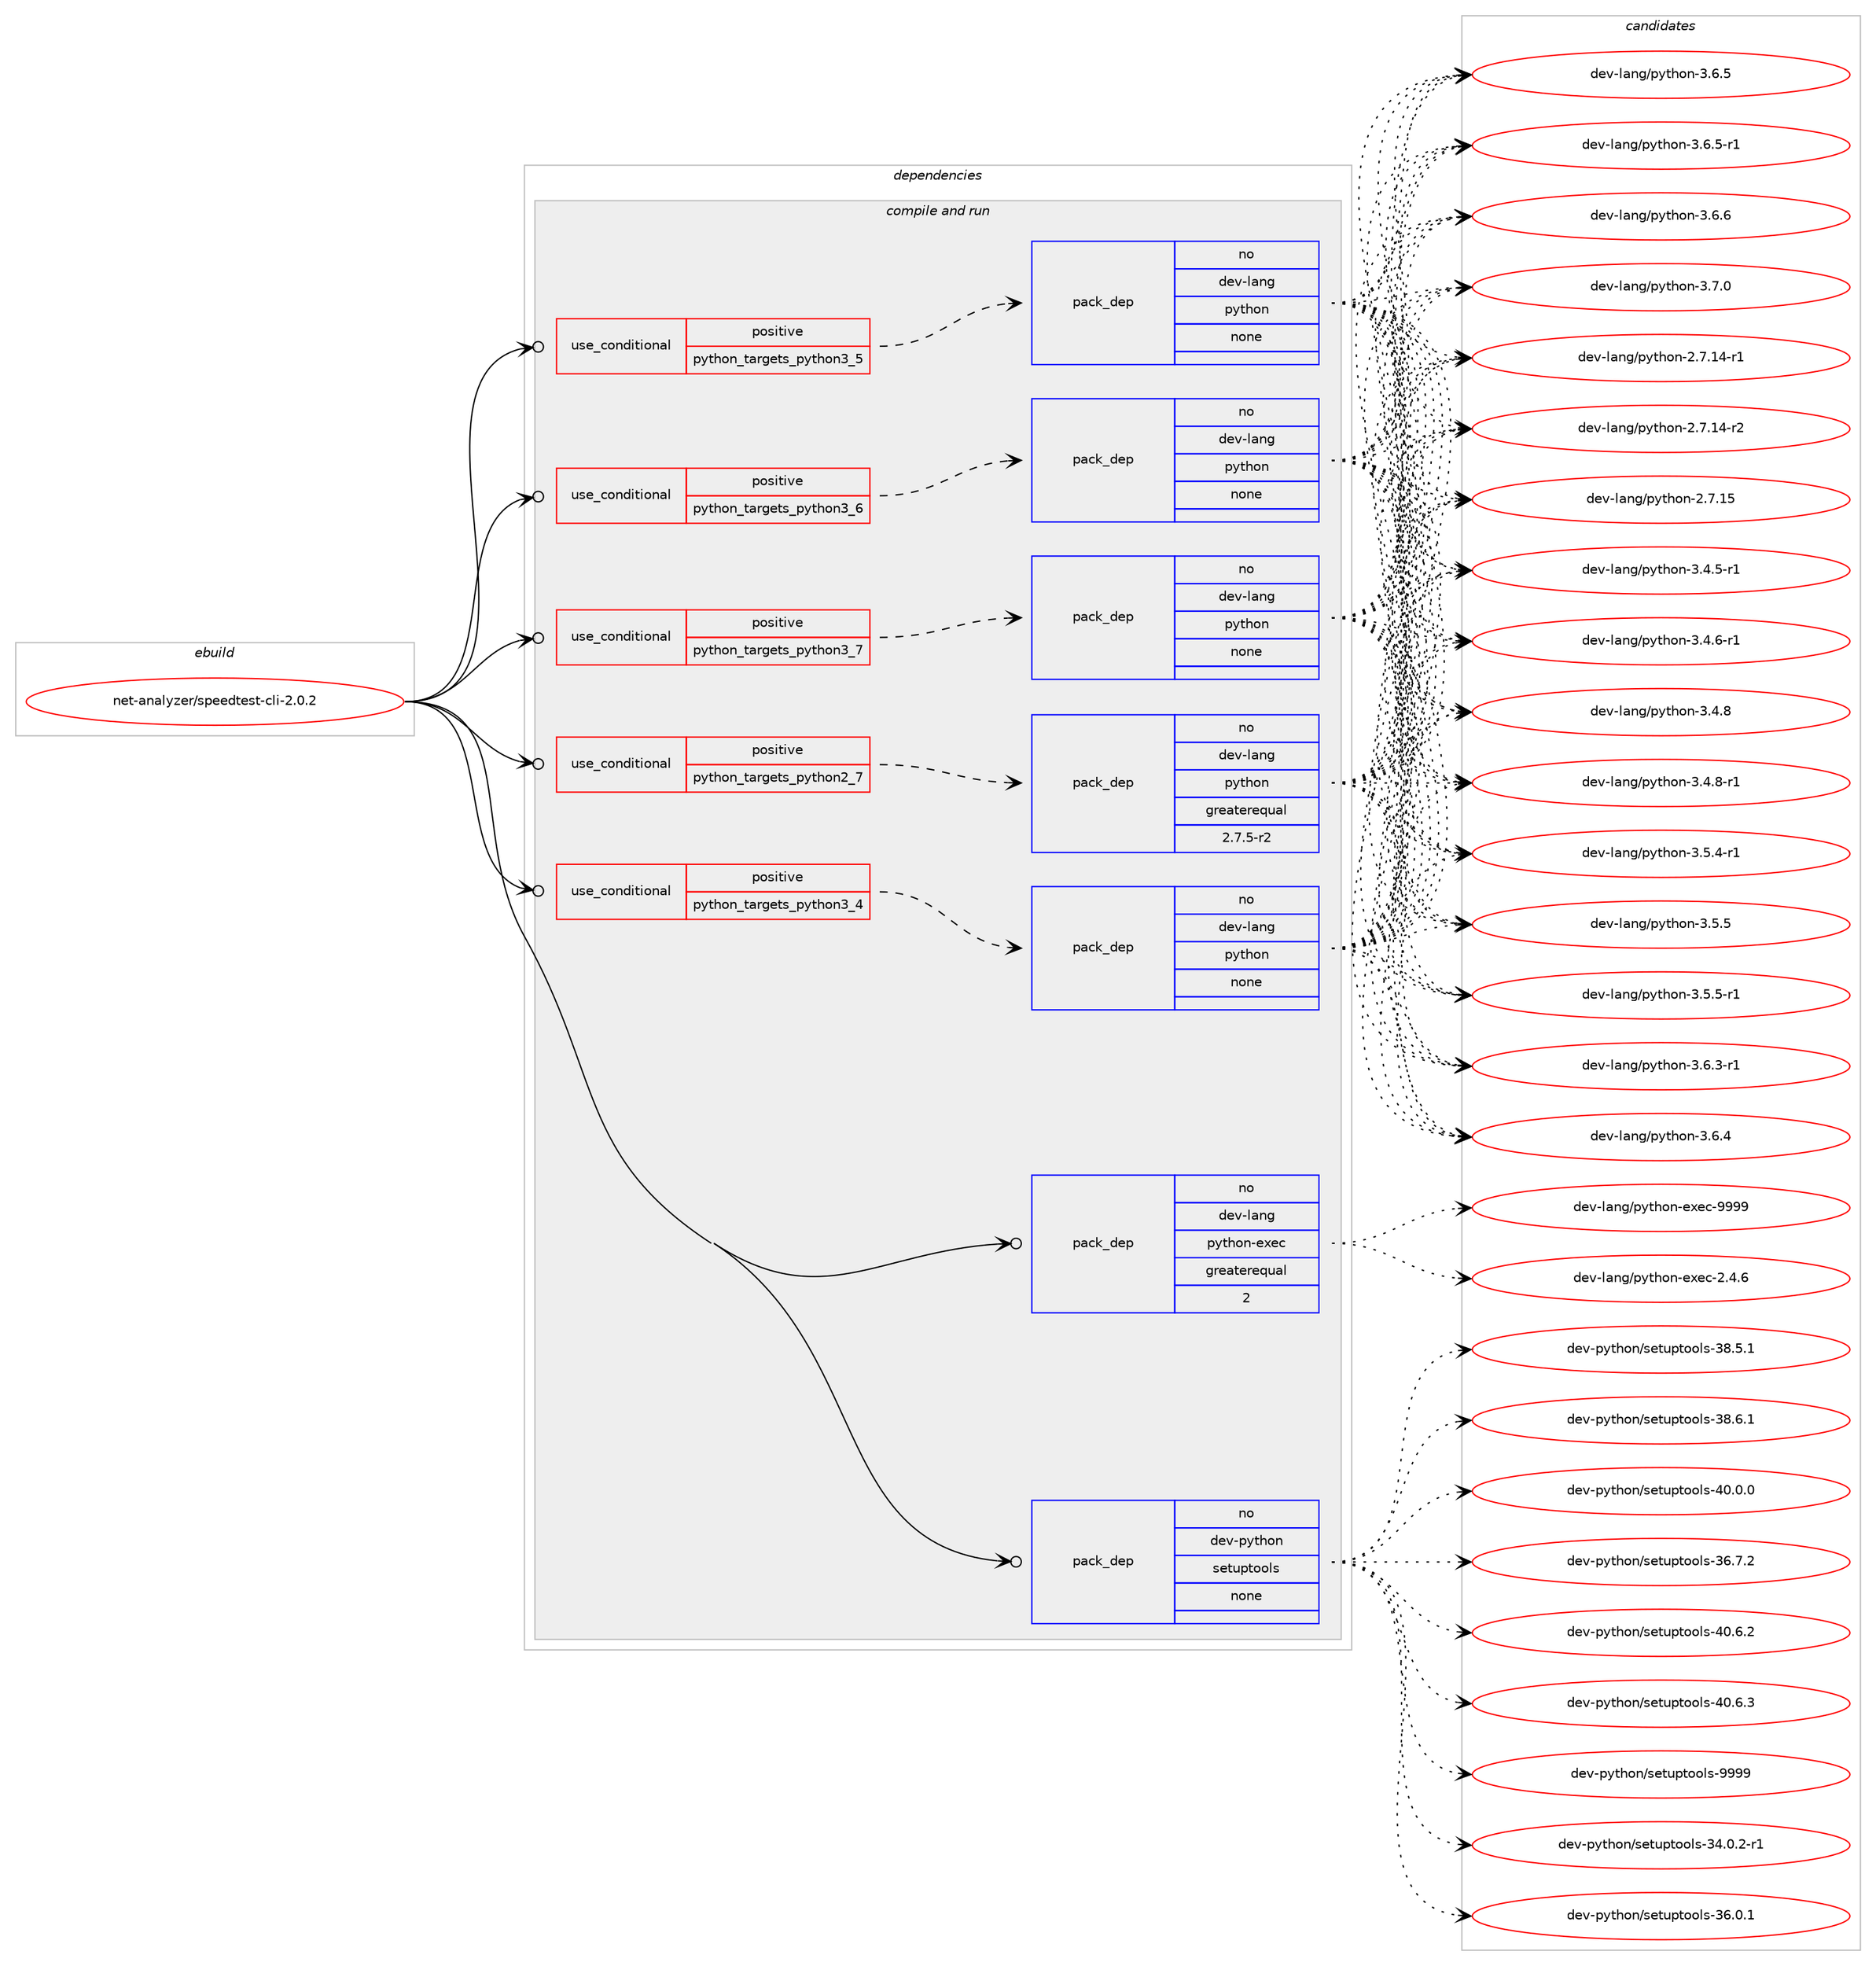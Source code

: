 digraph prolog {

# *************
# Graph options
# *************

newrank=true;
concentrate=true;
compound=true;
graph [rankdir=LR,fontname=Helvetica,fontsize=10,ranksep=1.5];#, ranksep=2.5, nodesep=0.2];
edge  [arrowhead=vee];
node  [fontname=Helvetica,fontsize=10];

# **********
# The ebuild
# **********

subgraph cluster_leftcol {
color=gray;
rank=same;
label=<<i>ebuild</i>>;
id [label="net-analyzer/speedtest-cli-2.0.2", color=red, width=4, href="../net-analyzer/speedtest-cli-2.0.2.svg"];
}

# ****************
# The dependencies
# ****************

subgraph cluster_midcol {
color=gray;
label=<<i>dependencies</i>>;
subgraph cluster_compile {
fillcolor="#eeeeee";
style=filled;
label=<<i>compile</i>>;
}
subgraph cluster_compileandrun {
fillcolor="#eeeeee";
style=filled;
label=<<i>compile and run</i>>;
subgraph cond364 {
dependency3012 [label=<<TABLE BORDER="0" CELLBORDER="1" CELLSPACING="0" CELLPADDING="4"><TR><TD ROWSPAN="3" CELLPADDING="10">use_conditional</TD></TR><TR><TD>positive</TD></TR><TR><TD>python_targets_python2_7</TD></TR></TABLE>>, shape=none, color=red];
subgraph pack2547 {
dependency3013 [label=<<TABLE BORDER="0" CELLBORDER="1" CELLSPACING="0" CELLPADDING="4" WIDTH="220"><TR><TD ROWSPAN="6" CELLPADDING="30">pack_dep</TD></TR><TR><TD WIDTH="110">no</TD></TR><TR><TD>dev-lang</TD></TR><TR><TD>python</TD></TR><TR><TD>greaterequal</TD></TR><TR><TD>2.7.5-r2</TD></TR></TABLE>>, shape=none, color=blue];
}
dependency3012:e -> dependency3013:w [weight=20,style="dashed",arrowhead="vee"];
}
id:e -> dependency3012:w [weight=20,style="solid",arrowhead="odotvee"];
subgraph cond365 {
dependency3014 [label=<<TABLE BORDER="0" CELLBORDER="1" CELLSPACING="0" CELLPADDING="4"><TR><TD ROWSPAN="3" CELLPADDING="10">use_conditional</TD></TR><TR><TD>positive</TD></TR><TR><TD>python_targets_python3_4</TD></TR></TABLE>>, shape=none, color=red];
subgraph pack2548 {
dependency3015 [label=<<TABLE BORDER="0" CELLBORDER="1" CELLSPACING="0" CELLPADDING="4" WIDTH="220"><TR><TD ROWSPAN="6" CELLPADDING="30">pack_dep</TD></TR><TR><TD WIDTH="110">no</TD></TR><TR><TD>dev-lang</TD></TR><TR><TD>python</TD></TR><TR><TD>none</TD></TR><TR><TD></TD></TR></TABLE>>, shape=none, color=blue];
}
dependency3014:e -> dependency3015:w [weight=20,style="dashed",arrowhead="vee"];
}
id:e -> dependency3014:w [weight=20,style="solid",arrowhead="odotvee"];
subgraph cond366 {
dependency3016 [label=<<TABLE BORDER="0" CELLBORDER="1" CELLSPACING="0" CELLPADDING="4"><TR><TD ROWSPAN="3" CELLPADDING="10">use_conditional</TD></TR><TR><TD>positive</TD></TR><TR><TD>python_targets_python3_5</TD></TR></TABLE>>, shape=none, color=red];
subgraph pack2549 {
dependency3017 [label=<<TABLE BORDER="0" CELLBORDER="1" CELLSPACING="0" CELLPADDING="4" WIDTH="220"><TR><TD ROWSPAN="6" CELLPADDING="30">pack_dep</TD></TR><TR><TD WIDTH="110">no</TD></TR><TR><TD>dev-lang</TD></TR><TR><TD>python</TD></TR><TR><TD>none</TD></TR><TR><TD></TD></TR></TABLE>>, shape=none, color=blue];
}
dependency3016:e -> dependency3017:w [weight=20,style="dashed",arrowhead="vee"];
}
id:e -> dependency3016:w [weight=20,style="solid",arrowhead="odotvee"];
subgraph cond367 {
dependency3018 [label=<<TABLE BORDER="0" CELLBORDER="1" CELLSPACING="0" CELLPADDING="4"><TR><TD ROWSPAN="3" CELLPADDING="10">use_conditional</TD></TR><TR><TD>positive</TD></TR><TR><TD>python_targets_python3_6</TD></TR></TABLE>>, shape=none, color=red];
subgraph pack2550 {
dependency3019 [label=<<TABLE BORDER="0" CELLBORDER="1" CELLSPACING="0" CELLPADDING="4" WIDTH="220"><TR><TD ROWSPAN="6" CELLPADDING="30">pack_dep</TD></TR><TR><TD WIDTH="110">no</TD></TR><TR><TD>dev-lang</TD></TR><TR><TD>python</TD></TR><TR><TD>none</TD></TR><TR><TD></TD></TR></TABLE>>, shape=none, color=blue];
}
dependency3018:e -> dependency3019:w [weight=20,style="dashed",arrowhead="vee"];
}
id:e -> dependency3018:w [weight=20,style="solid",arrowhead="odotvee"];
subgraph cond368 {
dependency3020 [label=<<TABLE BORDER="0" CELLBORDER="1" CELLSPACING="0" CELLPADDING="4"><TR><TD ROWSPAN="3" CELLPADDING="10">use_conditional</TD></TR><TR><TD>positive</TD></TR><TR><TD>python_targets_python3_7</TD></TR></TABLE>>, shape=none, color=red];
subgraph pack2551 {
dependency3021 [label=<<TABLE BORDER="0" CELLBORDER="1" CELLSPACING="0" CELLPADDING="4" WIDTH="220"><TR><TD ROWSPAN="6" CELLPADDING="30">pack_dep</TD></TR><TR><TD WIDTH="110">no</TD></TR><TR><TD>dev-lang</TD></TR><TR><TD>python</TD></TR><TR><TD>none</TD></TR><TR><TD></TD></TR></TABLE>>, shape=none, color=blue];
}
dependency3020:e -> dependency3021:w [weight=20,style="dashed",arrowhead="vee"];
}
id:e -> dependency3020:w [weight=20,style="solid",arrowhead="odotvee"];
subgraph pack2552 {
dependency3022 [label=<<TABLE BORDER="0" CELLBORDER="1" CELLSPACING="0" CELLPADDING="4" WIDTH="220"><TR><TD ROWSPAN="6" CELLPADDING="30">pack_dep</TD></TR><TR><TD WIDTH="110">no</TD></TR><TR><TD>dev-lang</TD></TR><TR><TD>python-exec</TD></TR><TR><TD>greaterequal</TD></TR><TR><TD>2</TD></TR></TABLE>>, shape=none, color=blue];
}
id:e -> dependency3022:w [weight=20,style="solid",arrowhead="odotvee"];
subgraph pack2553 {
dependency3023 [label=<<TABLE BORDER="0" CELLBORDER="1" CELLSPACING="0" CELLPADDING="4" WIDTH="220"><TR><TD ROWSPAN="6" CELLPADDING="30">pack_dep</TD></TR><TR><TD WIDTH="110">no</TD></TR><TR><TD>dev-python</TD></TR><TR><TD>setuptools</TD></TR><TR><TD>none</TD></TR><TR><TD></TD></TR></TABLE>>, shape=none, color=blue];
}
id:e -> dependency3023:w [weight=20,style="solid",arrowhead="odotvee"];
}
subgraph cluster_run {
fillcolor="#eeeeee";
style=filled;
label=<<i>run</i>>;
}
}

# **************
# The candidates
# **************

subgraph cluster_choices {
rank=same;
color=gray;
label=<<i>candidates</i>>;

subgraph choice2547 {
color=black;
nodesep=1;
choice100101118451089711010347112121116104111110455046554649524511449 [label="dev-lang/python-2.7.14-r1", color=red, width=4,href="../dev-lang/python-2.7.14-r1.svg"];
choice100101118451089711010347112121116104111110455046554649524511450 [label="dev-lang/python-2.7.14-r2", color=red, width=4,href="../dev-lang/python-2.7.14-r2.svg"];
choice10010111845108971101034711212111610411111045504655464953 [label="dev-lang/python-2.7.15", color=red, width=4,href="../dev-lang/python-2.7.15.svg"];
choice1001011184510897110103471121211161041111104551465246534511449 [label="dev-lang/python-3.4.5-r1", color=red, width=4,href="../dev-lang/python-3.4.5-r1.svg"];
choice1001011184510897110103471121211161041111104551465246544511449 [label="dev-lang/python-3.4.6-r1", color=red, width=4,href="../dev-lang/python-3.4.6-r1.svg"];
choice100101118451089711010347112121116104111110455146524656 [label="dev-lang/python-3.4.8", color=red, width=4,href="../dev-lang/python-3.4.8.svg"];
choice1001011184510897110103471121211161041111104551465246564511449 [label="dev-lang/python-3.4.8-r1", color=red, width=4,href="../dev-lang/python-3.4.8-r1.svg"];
choice1001011184510897110103471121211161041111104551465346524511449 [label="dev-lang/python-3.5.4-r1", color=red, width=4,href="../dev-lang/python-3.5.4-r1.svg"];
choice100101118451089711010347112121116104111110455146534653 [label="dev-lang/python-3.5.5", color=red, width=4,href="../dev-lang/python-3.5.5.svg"];
choice1001011184510897110103471121211161041111104551465346534511449 [label="dev-lang/python-3.5.5-r1", color=red, width=4,href="../dev-lang/python-3.5.5-r1.svg"];
choice1001011184510897110103471121211161041111104551465446514511449 [label="dev-lang/python-3.6.3-r1", color=red, width=4,href="../dev-lang/python-3.6.3-r1.svg"];
choice100101118451089711010347112121116104111110455146544652 [label="dev-lang/python-3.6.4", color=red, width=4,href="../dev-lang/python-3.6.4.svg"];
choice100101118451089711010347112121116104111110455146544653 [label="dev-lang/python-3.6.5", color=red, width=4,href="../dev-lang/python-3.6.5.svg"];
choice1001011184510897110103471121211161041111104551465446534511449 [label="dev-lang/python-3.6.5-r1", color=red, width=4,href="../dev-lang/python-3.6.5-r1.svg"];
choice100101118451089711010347112121116104111110455146544654 [label="dev-lang/python-3.6.6", color=red, width=4,href="../dev-lang/python-3.6.6.svg"];
choice100101118451089711010347112121116104111110455146554648 [label="dev-lang/python-3.7.0", color=red, width=4,href="../dev-lang/python-3.7.0.svg"];
dependency3013:e -> choice100101118451089711010347112121116104111110455046554649524511449:w [style=dotted,weight="100"];
dependency3013:e -> choice100101118451089711010347112121116104111110455046554649524511450:w [style=dotted,weight="100"];
dependency3013:e -> choice10010111845108971101034711212111610411111045504655464953:w [style=dotted,weight="100"];
dependency3013:e -> choice1001011184510897110103471121211161041111104551465246534511449:w [style=dotted,weight="100"];
dependency3013:e -> choice1001011184510897110103471121211161041111104551465246544511449:w [style=dotted,weight="100"];
dependency3013:e -> choice100101118451089711010347112121116104111110455146524656:w [style=dotted,weight="100"];
dependency3013:e -> choice1001011184510897110103471121211161041111104551465246564511449:w [style=dotted,weight="100"];
dependency3013:e -> choice1001011184510897110103471121211161041111104551465346524511449:w [style=dotted,weight="100"];
dependency3013:e -> choice100101118451089711010347112121116104111110455146534653:w [style=dotted,weight="100"];
dependency3013:e -> choice1001011184510897110103471121211161041111104551465346534511449:w [style=dotted,weight="100"];
dependency3013:e -> choice1001011184510897110103471121211161041111104551465446514511449:w [style=dotted,weight="100"];
dependency3013:e -> choice100101118451089711010347112121116104111110455146544652:w [style=dotted,weight="100"];
dependency3013:e -> choice100101118451089711010347112121116104111110455146544653:w [style=dotted,weight="100"];
dependency3013:e -> choice1001011184510897110103471121211161041111104551465446534511449:w [style=dotted,weight="100"];
dependency3013:e -> choice100101118451089711010347112121116104111110455146544654:w [style=dotted,weight="100"];
dependency3013:e -> choice100101118451089711010347112121116104111110455146554648:w [style=dotted,weight="100"];
}
subgraph choice2548 {
color=black;
nodesep=1;
choice100101118451089711010347112121116104111110455046554649524511449 [label="dev-lang/python-2.7.14-r1", color=red, width=4,href="../dev-lang/python-2.7.14-r1.svg"];
choice100101118451089711010347112121116104111110455046554649524511450 [label="dev-lang/python-2.7.14-r2", color=red, width=4,href="../dev-lang/python-2.7.14-r2.svg"];
choice10010111845108971101034711212111610411111045504655464953 [label="dev-lang/python-2.7.15", color=red, width=4,href="../dev-lang/python-2.7.15.svg"];
choice1001011184510897110103471121211161041111104551465246534511449 [label="dev-lang/python-3.4.5-r1", color=red, width=4,href="../dev-lang/python-3.4.5-r1.svg"];
choice1001011184510897110103471121211161041111104551465246544511449 [label="dev-lang/python-3.4.6-r1", color=red, width=4,href="../dev-lang/python-3.4.6-r1.svg"];
choice100101118451089711010347112121116104111110455146524656 [label="dev-lang/python-3.4.8", color=red, width=4,href="../dev-lang/python-3.4.8.svg"];
choice1001011184510897110103471121211161041111104551465246564511449 [label="dev-lang/python-3.4.8-r1", color=red, width=4,href="../dev-lang/python-3.4.8-r1.svg"];
choice1001011184510897110103471121211161041111104551465346524511449 [label="dev-lang/python-3.5.4-r1", color=red, width=4,href="../dev-lang/python-3.5.4-r1.svg"];
choice100101118451089711010347112121116104111110455146534653 [label="dev-lang/python-3.5.5", color=red, width=4,href="../dev-lang/python-3.5.5.svg"];
choice1001011184510897110103471121211161041111104551465346534511449 [label="dev-lang/python-3.5.5-r1", color=red, width=4,href="../dev-lang/python-3.5.5-r1.svg"];
choice1001011184510897110103471121211161041111104551465446514511449 [label="dev-lang/python-3.6.3-r1", color=red, width=4,href="../dev-lang/python-3.6.3-r1.svg"];
choice100101118451089711010347112121116104111110455146544652 [label="dev-lang/python-3.6.4", color=red, width=4,href="../dev-lang/python-3.6.4.svg"];
choice100101118451089711010347112121116104111110455146544653 [label="dev-lang/python-3.6.5", color=red, width=4,href="../dev-lang/python-3.6.5.svg"];
choice1001011184510897110103471121211161041111104551465446534511449 [label="dev-lang/python-3.6.5-r1", color=red, width=4,href="../dev-lang/python-3.6.5-r1.svg"];
choice100101118451089711010347112121116104111110455146544654 [label="dev-lang/python-3.6.6", color=red, width=4,href="../dev-lang/python-3.6.6.svg"];
choice100101118451089711010347112121116104111110455146554648 [label="dev-lang/python-3.7.0", color=red, width=4,href="../dev-lang/python-3.7.0.svg"];
dependency3015:e -> choice100101118451089711010347112121116104111110455046554649524511449:w [style=dotted,weight="100"];
dependency3015:e -> choice100101118451089711010347112121116104111110455046554649524511450:w [style=dotted,weight="100"];
dependency3015:e -> choice10010111845108971101034711212111610411111045504655464953:w [style=dotted,weight="100"];
dependency3015:e -> choice1001011184510897110103471121211161041111104551465246534511449:w [style=dotted,weight="100"];
dependency3015:e -> choice1001011184510897110103471121211161041111104551465246544511449:w [style=dotted,weight="100"];
dependency3015:e -> choice100101118451089711010347112121116104111110455146524656:w [style=dotted,weight="100"];
dependency3015:e -> choice1001011184510897110103471121211161041111104551465246564511449:w [style=dotted,weight="100"];
dependency3015:e -> choice1001011184510897110103471121211161041111104551465346524511449:w [style=dotted,weight="100"];
dependency3015:e -> choice100101118451089711010347112121116104111110455146534653:w [style=dotted,weight="100"];
dependency3015:e -> choice1001011184510897110103471121211161041111104551465346534511449:w [style=dotted,weight="100"];
dependency3015:e -> choice1001011184510897110103471121211161041111104551465446514511449:w [style=dotted,weight="100"];
dependency3015:e -> choice100101118451089711010347112121116104111110455146544652:w [style=dotted,weight="100"];
dependency3015:e -> choice100101118451089711010347112121116104111110455146544653:w [style=dotted,weight="100"];
dependency3015:e -> choice1001011184510897110103471121211161041111104551465446534511449:w [style=dotted,weight="100"];
dependency3015:e -> choice100101118451089711010347112121116104111110455146544654:w [style=dotted,weight="100"];
dependency3015:e -> choice100101118451089711010347112121116104111110455146554648:w [style=dotted,weight="100"];
}
subgraph choice2549 {
color=black;
nodesep=1;
choice100101118451089711010347112121116104111110455046554649524511449 [label="dev-lang/python-2.7.14-r1", color=red, width=4,href="../dev-lang/python-2.7.14-r1.svg"];
choice100101118451089711010347112121116104111110455046554649524511450 [label="dev-lang/python-2.7.14-r2", color=red, width=4,href="../dev-lang/python-2.7.14-r2.svg"];
choice10010111845108971101034711212111610411111045504655464953 [label="dev-lang/python-2.7.15", color=red, width=4,href="../dev-lang/python-2.7.15.svg"];
choice1001011184510897110103471121211161041111104551465246534511449 [label="dev-lang/python-3.4.5-r1", color=red, width=4,href="../dev-lang/python-3.4.5-r1.svg"];
choice1001011184510897110103471121211161041111104551465246544511449 [label="dev-lang/python-3.4.6-r1", color=red, width=4,href="../dev-lang/python-3.4.6-r1.svg"];
choice100101118451089711010347112121116104111110455146524656 [label="dev-lang/python-3.4.8", color=red, width=4,href="../dev-lang/python-3.4.8.svg"];
choice1001011184510897110103471121211161041111104551465246564511449 [label="dev-lang/python-3.4.8-r1", color=red, width=4,href="../dev-lang/python-3.4.8-r1.svg"];
choice1001011184510897110103471121211161041111104551465346524511449 [label="dev-lang/python-3.5.4-r1", color=red, width=4,href="../dev-lang/python-3.5.4-r1.svg"];
choice100101118451089711010347112121116104111110455146534653 [label="dev-lang/python-3.5.5", color=red, width=4,href="../dev-lang/python-3.5.5.svg"];
choice1001011184510897110103471121211161041111104551465346534511449 [label="dev-lang/python-3.5.5-r1", color=red, width=4,href="../dev-lang/python-3.5.5-r1.svg"];
choice1001011184510897110103471121211161041111104551465446514511449 [label="dev-lang/python-3.6.3-r1", color=red, width=4,href="../dev-lang/python-3.6.3-r1.svg"];
choice100101118451089711010347112121116104111110455146544652 [label="dev-lang/python-3.6.4", color=red, width=4,href="../dev-lang/python-3.6.4.svg"];
choice100101118451089711010347112121116104111110455146544653 [label="dev-lang/python-3.6.5", color=red, width=4,href="../dev-lang/python-3.6.5.svg"];
choice1001011184510897110103471121211161041111104551465446534511449 [label="dev-lang/python-3.6.5-r1", color=red, width=4,href="../dev-lang/python-3.6.5-r1.svg"];
choice100101118451089711010347112121116104111110455146544654 [label="dev-lang/python-3.6.6", color=red, width=4,href="../dev-lang/python-3.6.6.svg"];
choice100101118451089711010347112121116104111110455146554648 [label="dev-lang/python-3.7.0", color=red, width=4,href="../dev-lang/python-3.7.0.svg"];
dependency3017:e -> choice100101118451089711010347112121116104111110455046554649524511449:w [style=dotted,weight="100"];
dependency3017:e -> choice100101118451089711010347112121116104111110455046554649524511450:w [style=dotted,weight="100"];
dependency3017:e -> choice10010111845108971101034711212111610411111045504655464953:w [style=dotted,weight="100"];
dependency3017:e -> choice1001011184510897110103471121211161041111104551465246534511449:w [style=dotted,weight="100"];
dependency3017:e -> choice1001011184510897110103471121211161041111104551465246544511449:w [style=dotted,weight="100"];
dependency3017:e -> choice100101118451089711010347112121116104111110455146524656:w [style=dotted,weight="100"];
dependency3017:e -> choice1001011184510897110103471121211161041111104551465246564511449:w [style=dotted,weight="100"];
dependency3017:e -> choice1001011184510897110103471121211161041111104551465346524511449:w [style=dotted,weight="100"];
dependency3017:e -> choice100101118451089711010347112121116104111110455146534653:w [style=dotted,weight="100"];
dependency3017:e -> choice1001011184510897110103471121211161041111104551465346534511449:w [style=dotted,weight="100"];
dependency3017:e -> choice1001011184510897110103471121211161041111104551465446514511449:w [style=dotted,weight="100"];
dependency3017:e -> choice100101118451089711010347112121116104111110455146544652:w [style=dotted,weight="100"];
dependency3017:e -> choice100101118451089711010347112121116104111110455146544653:w [style=dotted,weight="100"];
dependency3017:e -> choice1001011184510897110103471121211161041111104551465446534511449:w [style=dotted,weight="100"];
dependency3017:e -> choice100101118451089711010347112121116104111110455146544654:w [style=dotted,weight="100"];
dependency3017:e -> choice100101118451089711010347112121116104111110455146554648:w [style=dotted,weight="100"];
}
subgraph choice2550 {
color=black;
nodesep=1;
choice100101118451089711010347112121116104111110455046554649524511449 [label="dev-lang/python-2.7.14-r1", color=red, width=4,href="../dev-lang/python-2.7.14-r1.svg"];
choice100101118451089711010347112121116104111110455046554649524511450 [label="dev-lang/python-2.7.14-r2", color=red, width=4,href="../dev-lang/python-2.7.14-r2.svg"];
choice10010111845108971101034711212111610411111045504655464953 [label="dev-lang/python-2.7.15", color=red, width=4,href="../dev-lang/python-2.7.15.svg"];
choice1001011184510897110103471121211161041111104551465246534511449 [label="dev-lang/python-3.4.5-r1", color=red, width=4,href="../dev-lang/python-3.4.5-r1.svg"];
choice1001011184510897110103471121211161041111104551465246544511449 [label="dev-lang/python-3.4.6-r1", color=red, width=4,href="../dev-lang/python-3.4.6-r1.svg"];
choice100101118451089711010347112121116104111110455146524656 [label="dev-lang/python-3.4.8", color=red, width=4,href="../dev-lang/python-3.4.8.svg"];
choice1001011184510897110103471121211161041111104551465246564511449 [label="dev-lang/python-3.4.8-r1", color=red, width=4,href="../dev-lang/python-3.4.8-r1.svg"];
choice1001011184510897110103471121211161041111104551465346524511449 [label="dev-lang/python-3.5.4-r1", color=red, width=4,href="../dev-lang/python-3.5.4-r1.svg"];
choice100101118451089711010347112121116104111110455146534653 [label="dev-lang/python-3.5.5", color=red, width=4,href="../dev-lang/python-3.5.5.svg"];
choice1001011184510897110103471121211161041111104551465346534511449 [label="dev-lang/python-3.5.5-r1", color=red, width=4,href="../dev-lang/python-3.5.5-r1.svg"];
choice1001011184510897110103471121211161041111104551465446514511449 [label="dev-lang/python-3.6.3-r1", color=red, width=4,href="../dev-lang/python-3.6.3-r1.svg"];
choice100101118451089711010347112121116104111110455146544652 [label="dev-lang/python-3.6.4", color=red, width=4,href="../dev-lang/python-3.6.4.svg"];
choice100101118451089711010347112121116104111110455146544653 [label="dev-lang/python-3.6.5", color=red, width=4,href="../dev-lang/python-3.6.5.svg"];
choice1001011184510897110103471121211161041111104551465446534511449 [label="dev-lang/python-3.6.5-r1", color=red, width=4,href="../dev-lang/python-3.6.5-r1.svg"];
choice100101118451089711010347112121116104111110455146544654 [label="dev-lang/python-3.6.6", color=red, width=4,href="../dev-lang/python-3.6.6.svg"];
choice100101118451089711010347112121116104111110455146554648 [label="dev-lang/python-3.7.0", color=red, width=4,href="../dev-lang/python-3.7.0.svg"];
dependency3019:e -> choice100101118451089711010347112121116104111110455046554649524511449:w [style=dotted,weight="100"];
dependency3019:e -> choice100101118451089711010347112121116104111110455046554649524511450:w [style=dotted,weight="100"];
dependency3019:e -> choice10010111845108971101034711212111610411111045504655464953:w [style=dotted,weight="100"];
dependency3019:e -> choice1001011184510897110103471121211161041111104551465246534511449:w [style=dotted,weight="100"];
dependency3019:e -> choice1001011184510897110103471121211161041111104551465246544511449:w [style=dotted,weight="100"];
dependency3019:e -> choice100101118451089711010347112121116104111110455146524656:w [style=dotted,weight="100"];
dependency3019:e -> choice1001011184510897110103471121211161041111104551465246564511449:w [style=dotted,weight="100"];
dependency3019:e -> choice1001011184510897110103471121211161041111104551465346524511449:w [style=dotted,weight="100"];
dependency3019:e -> choice100101118451089711010347112121116104111110455146534653:w [style=dotted,weight="100"];
dependency3019:e -> choice1001011184510897110103471121211161041111104551465346534511449:w [style=dotted,weight="100"];
dependency3019:e -> choice1001011184510897110103471121211161041111104551465446514511449:w [style=dotted,weight="100"];
dependency3019:e -> choice100101118451089711010347112121116104111110455146544652:w [style=dotted,weight="100"];
dependency3019:e -> choice100101118451089711010347112121116104111110455146544653:w [style=dotted,weight="100"];
dependency3019:e -> choice1001011184510897110103471121211161041111104551465446534511449:w [style=dotted,weight="100"];
dependency3019:e -> choice100101118451089711010347112121116104111110455146544654:w [style=dotted,weight="100"];
dependency3019:e -> choice100101118451089711010347112121116104111110455146554648:w [style=dotted,weight="100"];
}
subgraph choice2551 {
color=black;
nodesep=1;
choice100101118451089711010347112121116104111110455046554649524511449 [label="dev-lang/python-2.7.14-r1", color=red, width=4,href="../dev-lang/python-2.7.14-r1.svg"];
choice100101118451089711010347112121116104111110455046554649524511450 [label="dev-lang/python-2.7.14-r2", color=red, width=4,href="../dev-lang/python-2.7.14-r2.svg"];
choice10010111845108971101034711212111610411111045504655464953 [label="dev-lang/python-2.7.15", color=red, width=4,href="../dev-lang/python-2.7.15.svg"];
choice1001011184510897110103471121211161041111104551465246534511449 [label="dev-lang/python-3.4.5-r1", color=red, width=4,href="../dev-lang/python-3.4.5-r1.svg"];
choice1001011184510897110103471121211161041111104551465246544511449 [label="dev-lang/python-3.4.6-r1", color=red, width=4,href="../dev-lang/python-3.4.6-r1.svg"];
choice100101118451089711010347112121116104111110455146524656 [label="dev-lang/python-3.4.8", color=red, width=4,href="../dev-lang/python-3.4.8.svg"];
choice1001011184510897110103471121211161041111104551465246564511449 [label="dev-lang/python-3.4.8-r1", color=red, width=4,href="../dev-lang/python-3.4.8-r1.svg"];
choice1001011184510897110103471121211161041111104551465346524511449 [label="dev-lang/python-3.5.4-r1", color=red, width=4,href="../dev-lang/python-3.5.4-r1.svg"];
choice100101118451089711010347112121116104111110455146534653 [label="dev-lang/python-3.5.5", color=red, width=4,href="../dev-lang/python-3.5.5.svg"];
choice1001011184510897110103471121211161041111104551465346534511449 [label="dev-lang/python-3.5.5-r1", color=red, width=4,href="../dev-lang/python-3.5.5-r1.svg"];
choice1001011184510897110103471121211161041111104551465446514511449 [label="dev-lang/python-3.6.3-r1", color=red, width=4,href="../dev-lang/python-3.6.3-r1.svg"];
choice100101118451089711010347112121116104111110455146544652 [label="dev-lang/python-3.6.4", color=red, width=4,href="../dev-lang/python-3.6.4.svg"];
choice100101118451089711010347112121116104111110455146544653 [label="dev-lang/python-3.6.5", color=red, width=4,href="../dev-lang/python-3.6.5.svg"];
choice1001011184510897110103471121211161041111104551465446534511449 [label="dev-lang/python-3.6.5-r1", color=red, width=4,href="../dev-lang/python-3.6.5-r1.svg"];
choice100101118451089711010347112121116104111110455146544654 [label="dev-lang/python-3.6.6", color=red, width=4,href="../dev-lang/python-3.6.6.svg"];
choice100101118451089711010347112121116104111110455146554648 [label="dev-lang/python-3.7.0", color=red, width=4,href="../dev-lang/python-3.7.0.svg"];
dependency3021:e -> choice100101118451089711010347112121116104111110455046554649524511449:w [style=dotted,weight="100"];
dependency3021:e -> choice100101118451089711010347112121116104111110455046554649524511450:w [style=dotted,weight="100"];
dependency3021:e -> choice10010111845108971101034711212111610411111045504655464953:w [style=dotted,weight="100"];
dependency3021:e -> choice1001011184510897110103471121211161041111104551465246534511449:w [style=dotted,weight="100"];
dependency3021:e -> choice1001011184510897110103471121211161041111104551465246544511449:w [style=dotted,weight="100"];
dependency3021:e -> choice100101118451089711010347112121116104111110455146524656:w [style=dotted,weight="100"];
dependency3021:e -> choice1001011184510897110103471121211161041111104551465246564511449:w [style=dotted,weight="100"];
dependency3021:e -> choice1001011184510897110103471121211161041111104551465346524511449:w [style=dotted,weight="100"];
dependency3021:e -> choice100101118451089711010347112121116104111110455146534653:w [style=dotted,weight="100"];
dependency3021:e -> choice1001011184510897110103471121211161041111104551465346534511449:w [style=dotted,weight="100"];
dependency3021:e -> choice1001011184510897110103471121211161041111104551465446514511449:w [style=dotted,weight="100"];
dependency3021:e -> choice100101118451089711010347112121116104111110455146544652:w [style=dotted,weight="100"];
dependency3021:e -> choice100101118451089711010347112121116104111110455146544653:w [style=dotted,weight="100"];
dependency3021:e -> choice1001011184510897110103471121211161041111104551465446534511449:w [style=dotted,weight="100"];
dependency3021:e -> choice100101118451089711010347112121116104111110455146544654:w [style=dotted,weight="100"];
dependency3021:e -> choice100101118451089711010347112121116104111110455146554648:w [style=dotted,weight="100"];
}
subgraph choice2552 {
color=black;
nodesep=1;
choice1001011184510897110103471121211161041111104510112010199455046524654 [label="dev-lang/python-exec-2.4.6", color=red, width=4,href="../dev-lang/python-exec-2.4.6.svg"];
choice10010111845108971101034711212111610411111045101120101994557575757 [label="dev-lang/python-exec-9999", color=red, width=4,href="../dev-lang/python-exec-9999.svg"];
dependency3022:e -> choice1001011184510897110103471121211161041111104510112010199455046524654:w [style=dotted,weight="100"];
dependency3022:e -> choice10010111845108971101034711212111610411111045101120101994557575757:w [style=dotted,weight="100"];
}
subgraph choice2553 {
color=black;
nodesep=1;
choice1001011184511212111610411111047115101116117112116111111108115455152464846504511449 [label="dev-python/setuptools-34.0.2-r1", color=red, width=4,href="../dev-python/setuptools-34.0.2-r1.svg"];
choice100101118451121211161041111104711510111611711211611111110811545515446484649 [label="dev-python/setuptools-36.0.1", color=red, width=4,href="../dev-python/setuptools-36.0.1.svg"];
choice100101118451121211161041111104711510111611711211611111110811545515646534649 [label="dev-python/setuptools-38.5.1", color=red, width=4,href="../dev-python/setuptools-38.5.1.svg"];
choice100101118451121211161041111104711510111611711211611111110811545515646544649 [label="dev-python/setuptools-38.6.1", color=red, width=4,href="../dev-python/setuptools-38.6.1.svg"];
choice100101118451121211161041111104711510111611711211611111110811545524846484648 [label="dev-python/setuptools-40.0.0", color=red, width=4,href="../dev-python/setuptools-40.0.0.svg"];
choice100101118451121211161041111104711510111611711211611111110811545515446554650 [label="dev-python/setuptools-36.7.2", color=red, width=4,href="../dev-python/setuptools-36.7.2.svg"];
choice100101118451121211161041111104711510111611711211611111110811545524846544650 [label="dev-python/setuptools-40.6.2", color=red, width=4,href="../dev-python/setuptools-40.6.2.svg"];
choice100101118451121211161041111104711510111611711211611111110811545524846544651 [label="dev-python/setuptools-40.6.3", color=red, width=4,href="../dev-python/setuptools-40.6.3.svg"];
choice10010111845112121116104111110471151011161171121161111111081154557575757 [label="dev-python/setuptools-9999", color=red, width=4,href="../dev-python/setuptools-9999.svg"];
dependency3023:e -> choice1001011184511212111610411111047115101116117112116111111108115455152464846504511449:w [style=dotted,weight="100"];
dependency3023:e -> choice100101118451121211161041111104711510111611711211611111110811545515446484649:w [style=dotted,weight="100"];
dependency3023:e -> choice100101118451121211161041111104711510111611711211611111110811545515646534649:w [style=dotted,weight="100"];
dependency3023:e -> choice100101118451121211161041111104711510111611711211611111110811545515646544649:w [style=dotted,weight="100"];
dependency3023:e -> choice100101118451121211161041111104711510111611711211611111110811545524846484648:w [style=dotted,weight="100"];
dependency3023:e -> choice100101118451121211161041111104711510111611711211611111110811545515446554650:w [style=dotted,weight="100"];
dependency3023:e -> choice100101118451121211161041111104711510111611711211611111110811545524846544650:w [style=dotted,weight="100"];
dependency3023:e -> choice100101118451121211161041111104711510111611711211611111110811545524846544651:w [style=dotted,weight="100"];
dependency3023:e -> choice10010111845112121116104111110471151011161171121161111111081154557575757:w [style=dotted,weight="100"];
}
}

}
